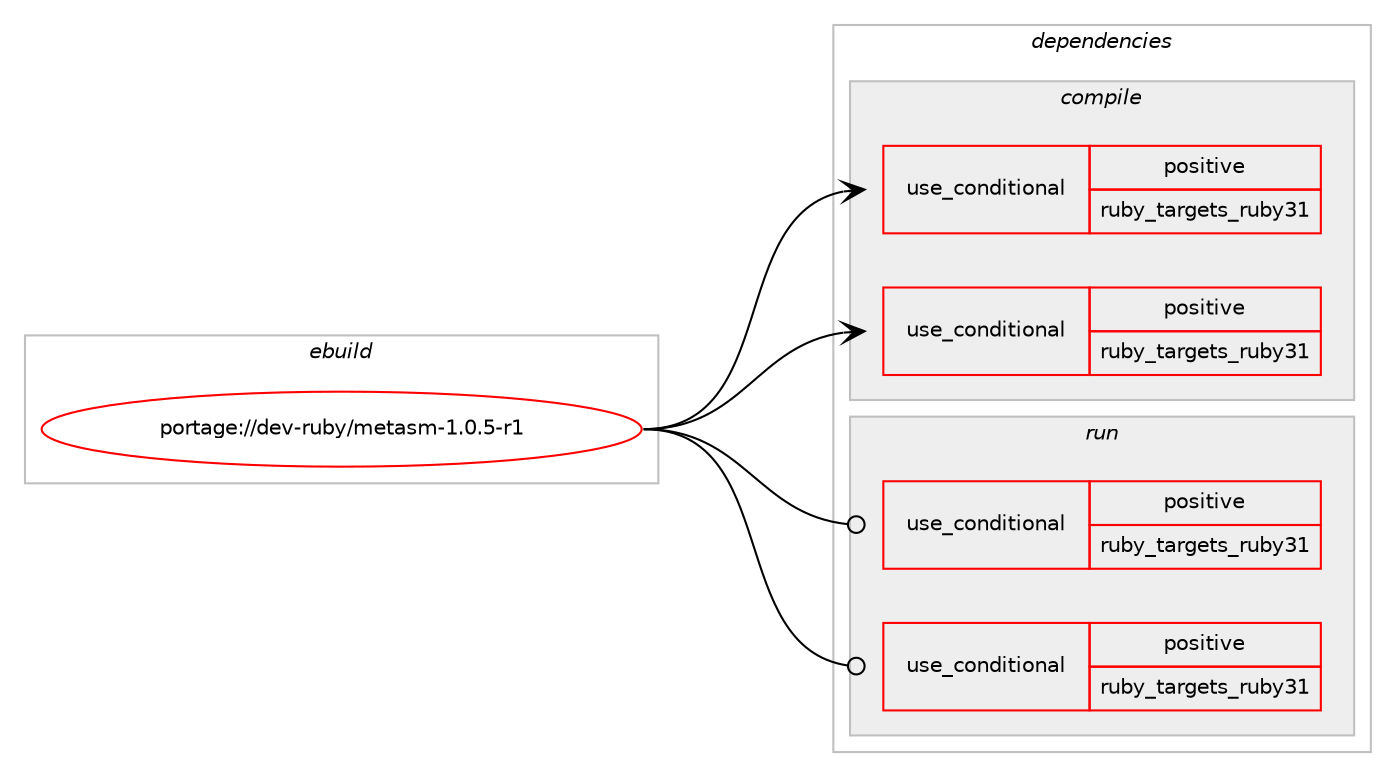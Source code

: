digraph prolog {

# *************
# Graph options
# *************

newrank=true;
concentrate=true;
compound=true;
graph [rankdir=LR,fontname=Helvetica,fontsize=10,ranksep=1.5];#, ranksep=2.5, nodesep=0.2];
edge  [arrowhead=vee];
node  [fontname=Helvetica,fontsize=10];

# **********
# The ebuild
# **********

subgraph cluster_leftcol {
color=gray;
rank=same;
label=<<i>ebuild</i>>;
id [label="portage://dev-ruby/metasm-1.0.5-r1", color=red, width=4, href="../dev-ruby/metasm-1.0.5-r1.svg"];
}

# ****************
# The dependencies
# ****************

subgraph cluster_midcol {
color=gray;
label=<<i>dependencies</i>>;
subgraph cluster_compile {
fillcolor="#eeeeee";
style=filled;
label=<<i>compile</i>>;
subgraph cond49131 {
dependency96808 [label=<<TABLE BORDER="0" CELLBORDER="1" CELLSPACING="0" CELLPADDING="4"><TR><TD ROWSPAN="3" CELLPADDING="10">use_conditional</TD></TR><TR><TD>positive</TD></TR><TR><TD>ruby_targets_ruby31</TD></TR></TABLE>>, shape=none, color=red];
# *** BEGIN UNKNOWN DEPENDENCY TYPE (TODO) ***
# dependency96808 -> package_dependency(portage://dev-ruby/metasm-1.0.5-r1,install,no,dev-lang,ruby,none,[,,],[slot(3.1)],[])
# *** END UNKNOWN DEPENDENCY TYPE (TODO) ***

}
id:e -> dependency96808:w [weight=20,style="solid",arrowhead="vee"];
subgraph cond49132 {
dependency96809 [label=<<TABLE BORDER="0" CELLBORDER="1" CELLSPACING="0" CELLPADDING="4"><TR><TD ROWSPAN="3" CELLPADDING="10">use_conditional</TD></TR><TR><TD>positive</TD></TR><TR><TD>ruby_targets_ruby31</TD></TR></TABLE>>, shape=none, color=red];
# *** BEGIN UNKNOWN DEPENDENCY TYPE (TODO) ***
# dependency96809 -> package_dependency(portage://dev-ruby/metasm-1.0.5-r1,install,no,virtual,rubygems,none,[,,],[],[use(enable(ruby_targets_ruby31),negative)])
# *** END UNKNOWN DEPENDENCY TYPE (TODO) ***

}
id:e -> dependency96809:w [weight=20,style="solid",arrowhead="vee"];
# *** BEGIN UNKNOWN DEPENDENCY TYPE (TODO) ***
# id -> package_dependency(portage://dev-ruby/metasm-1.0.5-r1,install,weak,dev-ruby,metasm,none,[,,],[slot(1.0.2)],[])
# *** END UNKNOWN DEPENDENCY TYPE (TODO) ***

# *** BEGIN UNKNOWN DEPENDENCY TYPE (TODO) ***
# id -> package_dependency(portage://dev-ruby/metasm-1.0.5-r1,install,weak,dev-ruby,metasm,none,[,,],[slot(1.0.4)],[])
# *** END UNKNOWN DEPENDENCY TYPE (TODO) ***

# *** BEGIN UNKNOWN DEPENDENCY TYPE (TODO) ***
# id -> package_dependency(portage://dev-ruby/metasm-1.0.5-r1,install,weak,dev-ruby,metasm,none,[,,],[slot(1.0.5)],[])
# *** END UNKNOWN DEPENDENCY TYPE (TODO) ***

}
subgraph cluster_compileandrun {
fillcolor="#eeeeee";
style=filled;
label=<<i>compile and run</i>>;
}
subgraph cluster_run {
fillcolor="#eeeeee";
style=filled;
label=<<i>run</i>>;
subgraph cond49133 {
dependency96810 [label=<<TABLE BORDER="0" CELLBORDER="1" CELLSPACING="0" CELLPADDING="4"><TR><TD ROWSPAN="3" CELLPADDING="10">use_conditional</TD></TR><TR><TD>positive</TD></TR><TR><TD>ruby_targets_ruby31</TD></TR></TABLE>>, shape=none, color=red];
# *** BEGIN UNKNOWN DEPENDENCY TYPE (TODO) ***
# dependency96810 -> package_dependency(portage://dev-ruby/metasm-1.0.5-r1,run,no,dev-lang,ruby,none,[,,],[slot(3.1)],[])
# *** END UNKNOWN DEPENDENCY TYPE (TODO) ***

}
id:e -> dependency96810:w [weight=20,style="solid",arrowhead="odot"];
subgraph cond49134 {
dependency96811 [label=<<TABLE BORDER="0" CELLBORDER="1" CELLSPACING="0" CELLPADDING="4"><TR><TD ROWSPAN="3" CELLPADDING="10">use_conditional</TD></TR><TR><TD>positive</TD></TR><TR><TD>ruby_targets_ruby31</TD></TR></TABLE>>, shape=none, color=red];
# *** BEGIN UNKNOWN DEPENDENCY TYPE (TODO) ***
# dependency96811 -> package_dependency(portage://dev-ruby/metasm-1.0.5-r1,run,no,virtual,rubygems,none,[,,],[],[use(enable(ruby_targets_ruby31),negative)])
# *** END UNKNOWN DEPENDENCY TYPE (TODO) ***

}
id:e -> dependency96811:w [weight=20,style="solid",arrowhead="odot"];
# *** BEGIN UNKNOWN DEPENDENCY TYPE (TODO) ***
# id -> package_dependency(portage://dev-ruby/metasm-1.0.5-r1,run,weak,dev-ruby,metasm,none,[,,],[slot(1.0.2)],[])
# *** END UNKNOWN DEPENDENCY TYPE (TODO) ***

# *** BEGIN UNKNOWN DEPENDENCY TYPE (TODO) ***
# id -> package_dependency(portage://dev-ruby/metasm-1.0.5-r1,run,weak,dev-ruby,metasm,none,[,,],[slot(1.0.4)],[])
# *** END UNKNOWN DEPENDENCY TYPE (TODO) ***

# *** BEGIN UNKNOWN DEPENDENCY TYPE (TODO) ***
# id -> package_dependency(portage://dev-ruby/metasm-1.0.5-r1,run,weak,dev-ruby,metasm,none,[,,],[slot(1.0.5)],[])
# *** END UNKNOWN DEPENDENCY TYPE (TODO) ***

}
}

# **************
# The candidates
# **************

subgraph cluster_choices {
rank=same;
color=gray;
label=<<i>candidates</i>>;

}

}
